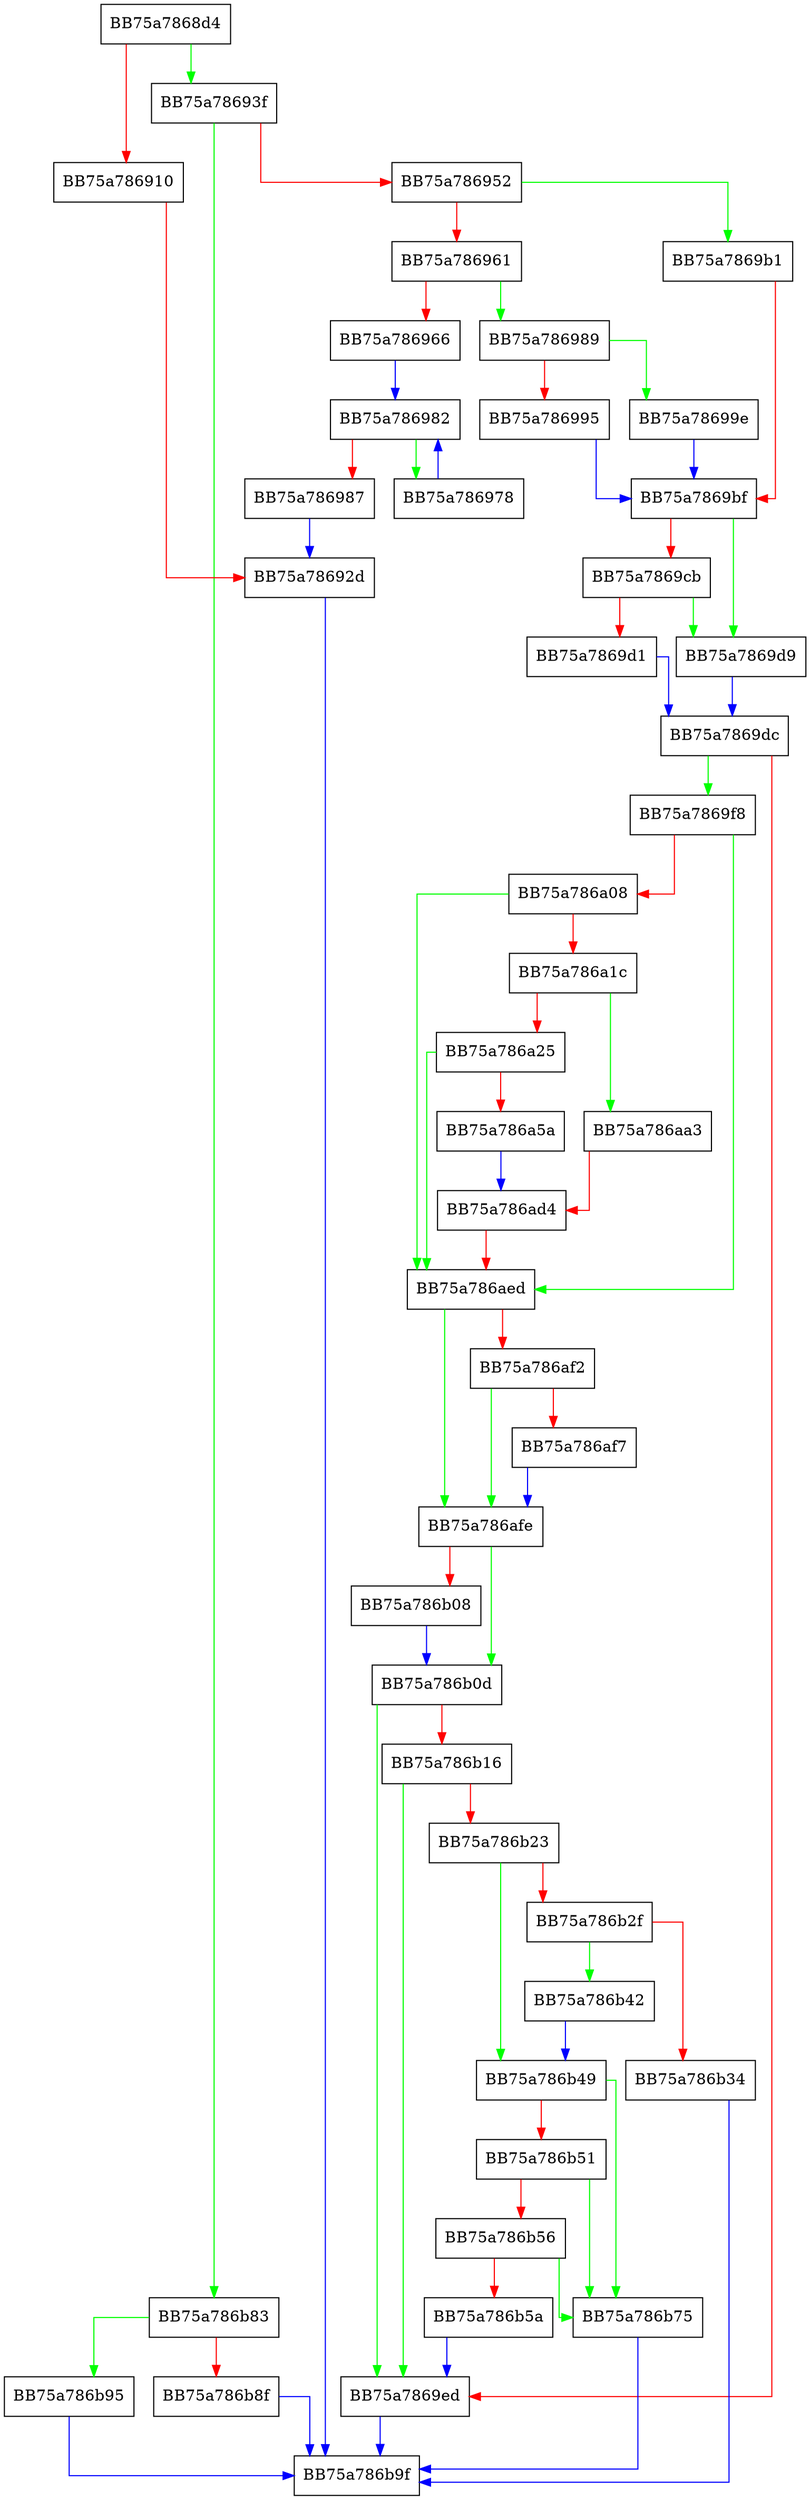 digraph getDecoratedName {
  node [shape="box"];
  graph [splines=ortho];
  BB75a7868d4 -> BB75a78693f [color="green"];
  BB75a7868d4 -> BB75a786910 [color="red"];
  BB75a786910 -> BB75a78692d [color="red"];
  BB75a78692d -> BB75a786b9f [color="blue"];
  BB75a78693f -> BB75a786b83 [color="green"];
  BB75a78693f -> BB75a786952 [color="red"];
  BB75a786952 -> BB75a7869b1 [color="green"];
  BB75a786952 -> BB75a786961 [color="red"];
  BB75a786961 -> BB75a786989 [color="green"];
  BB75a786961 -> BB75a786966 [color="red"];
  BB75a786966 -> BB75a786982 [color="blue"];
  BB75a786978 -> BB75a786982 [color="blue"];
  BB75a786982 -> BB75a786978 [color="green"];
  BB75a786982 -> BB75a786987 [color="red"];
  BB75a786987 -> BB75a78692d [color="blue"];
  BB75a786989 -> BB75a78699e [color="green"];
  BB75a786989 -> BB75a786995 [color="red"];
  BB75a786995 -> BB75a7869bf [color="blue"];
  BB75a78699e -> BB75a7869bf [color="blue"];
  BB75a7869b1 -> BB75a7869bf [color="red"];
  BB75a7869bf -> BB75a7869d9 [color="green"];
  BB75a7869bf -> BB75a7869cb [color="red"];
  BB75a7869cb -> BB75a7869d9 [color="green"];
  BB75a7869cb -> BB75a7869d1 [color="red"];
  BB75a7869d1 -> BB75a7869dc [color="blue"];
  BB75a7869d9 -> BB75a7869dc [color="blue"];
  BB75a7869dc -> BB75a7869f8 [color="green"];
  BB75a7869dc -> BB75a7869ed [color="red"];
  BB75a7869ed -> BB75a786b9f [color="blue"];
  BB75a7869f8 -> BB75a786aed [color="green"];
  BB75a7869f8 -> BB75a786a08 [color="red"];
  BB75a786a08 -> BB75a786aed [color="green"];
  BB75a786a08 -> BB75a786a1c [color="red"];
  BB75a786a1c -> BB75a786aa3 [color="green"];
  BB75a786a1c -> BB75a786a25 [color="red"];
  BB75a786a25 -> BB75a786aed [color="green"];
  BB75a786a25 -> BB75a786a5a [color="red"];
  BB75a786a5a -> BB75a786ad4 [color="blue"];
  BB75a786aa3 -> BB75a786ad4 [color="red"];
  BB75a786ad4 -> BB75a786aed [color="red"];
  BB75a786aed -> BB75a786afe [color="green"];
  BB75a786aed -> BB75a786af2 [color="red"];
  BB75a786af2 -> BB75a786afe [color="green"];
  BB75a786af2 -> BB75a786af7 [color="red"];
  BB75a786af7 -> BB75a786afe [color="blue"];
  BB75a786afe -> BB75a786b0d [color="green"];
  BB75a786afe -> BB75a786b08 [color="red"];
  BB75a786b08 -> BB75a786b0d [color="blue"];
  BB75a786b0d -> BB75a7869ed [color="green"];
  BB75a786b0d -> BB75a786b16 [color="red"];
  BB75a786b16 -> BB75a7869ed [color="green"];
  BB75a786b16 -> BB75a786b23 [color="red"];
  BB75a786b23 -> BB75a786b49 [color="green"];
  BB75a786b23 -> BB75a786b2f [color="red"];
  BB75a786b2f -> BB75a786b42 [color="green"];
  BB75a786b2f -> BB75a786b34 [color="red"];
  BB75a786b34 -> BB75a786b9f [color="blue"];
  BB75a786b42 -> BB75a786b49 [color="blue"];
  BB75a786b49 -> BB75a786b75 [color="green"];
  BB75a786b49 -> BB75a786b51 [color="red"];
  BB75a786b51 -> BB75a786b75 [color="green"];
  BB75a786b51 -> BB75a786b56 [color="red"];
  BB75a786b56 -> BB75a786b75 [color="green"];
  BB75a786b56 -> BB75a786b5a [color="red"];
  BB75a786b5a -> BB75a7869ed [color="blue"];
  BB75a786b75 -> BB75a786b9f [color="blue"];
  BB75a786b83 -> BB75a786b95 [color="green"];
  BB75a786b83 -> BB75a786b8f [color="red"];
  BB75a786b8f -> BB75a786b9f [color="blue"];
  BB75a786b95 -> BB75a786b9f [color="blue"];
}